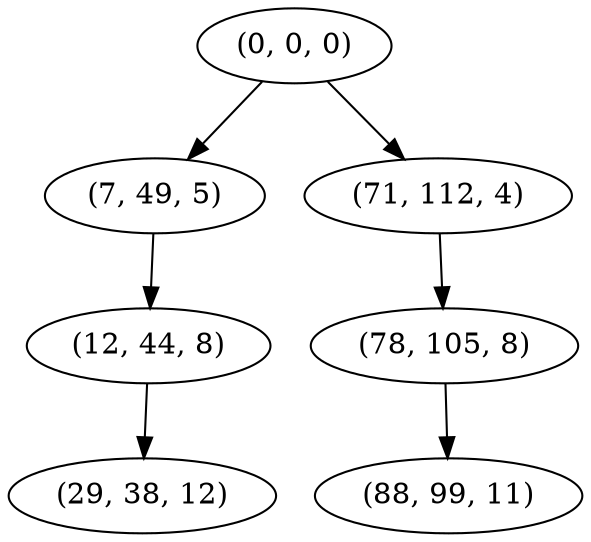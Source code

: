 digraph tree {
    "(0, 0, 0)";
    "(7, 49, 5)";
    "(12, 44, 8)";
    "(29, 38, 12)";
    "(71, 112, 4)";
    "(78, 105, 8)";
    "(88, 99, 11)";
    "(0, 0, 0)" -> "(7, 49, 5)";
    "(0, 0, 0)" -> "(71, 112, 4)";
    "(7, 49, 5)" -> "(12, 44, 8)";
    "(12, 44, 8)" -> "(29, 38, 12)";
    "(71, 112, 4)" -> "(78, 105, 8)";
    "(78, 105, 8)" -> "(88, 99, 11)";
}
